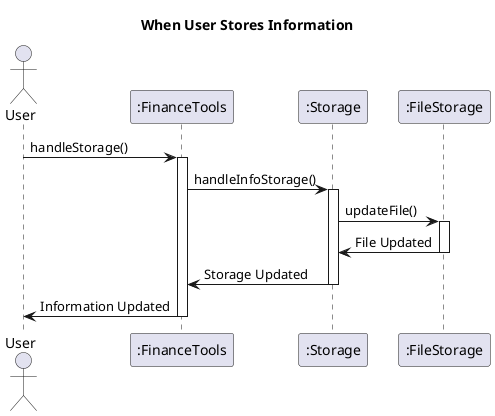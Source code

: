 @startuml
title When User Stores Information
actor User

User -> ":FinanceTools" : handleStorage()
activate ":FinanceTools"

":FinanceTools" -> ":Storage" : handleInfoStorage()
activate ":Storage"

":Storage" -> ":FileStorage" : updateFile()
activate ":FileStorage"

":FileStorage" -> ":Storage" : File Updated
deactivate ":FileStorage"

":Storage" -> ":FinanceTools" : Storage Updated
deactivate ":Storage"

":FinanceTools" -> User : Information Updated
deactivate ":FinanceTools"
@enduml